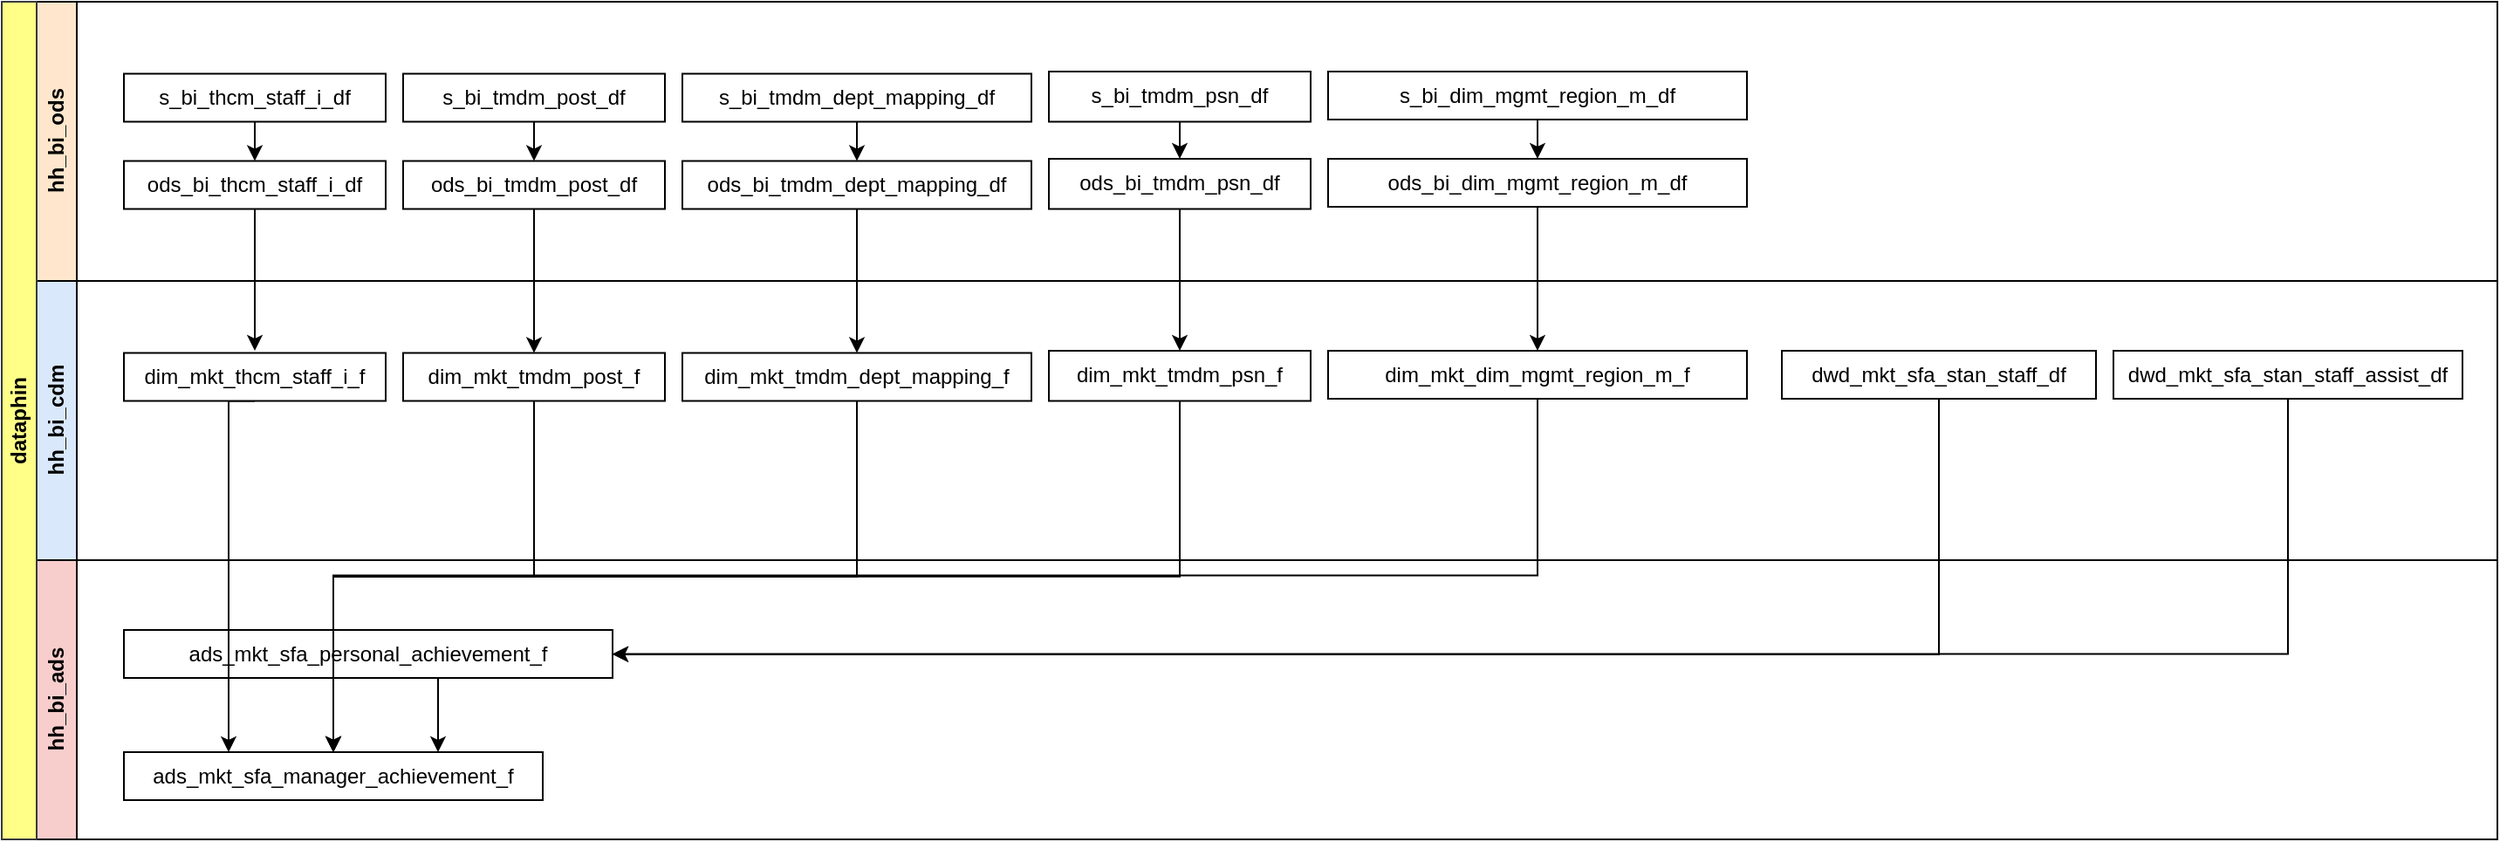 <mxfile version="21.6.2" type="github">
  <diagram name="第 1 页" id="p2k5X2d5aFqdaaYhPEqi">
    <mxGraphModel dx="1134" dy="566" grid="1" gridSize="10" guides="1" tooltips="1" connect="1" arrows="1" fold="1" page="1" pageScale="1" pageWidth="827" pageHeight="1169" math="0" shadow="0">
      <root>
        <mxCell id="0" />
        <mxCell id="1" parent="0" />
        <mxCell id="SWsXJmOZ7wIr2kyGPUlN-3" value="hh_bi_ods" style="swimlane;horizontal=0;whiteSpace=wrap;html=1;fillColor=#ffe6cc;strokeColor=#000000;" vertex="1" parent="1">
          <mxGeometry x="90" y="80" width="1410" height="160" as="geometry" />
        </mxCell>
        <mxCell id="SWsXJmOZ7wIr2kyGPUlN-37" style="edgeStyle=orthogonalEdgeStyle;rounded=0;orthogonalLoop=1;jettySize=auto;html=1;exitX=0.5;exitY=1;exitDx=0;exitDy=0;" edge="1" parent="SWsXJmOZ7wIr2kyGPUlN-3" source="SWsXJmOZ7wIr2kyGPUlN-4">
          <mxGeometry relative="1" as="geometry">
            <mxPoint x="125" y="200" as="targetPoint" />
          </mxGeometry>
        </mxCell>
        <mxCell id="SWsXJmOZ7wIr2kyGPUlN-4" value="ods_bi_thcm_staff_i_df" style="rounded=0;whiteSpace=wrap;html=1;align=center;" vertex="1" parent="SWsXJmOZ7wIr2kyGPUlN-3">
          <mxGeometry x="50" y="91.25" width="150" height="27.5" as="geometry" />
        </mxCell>
        <mxCell id="SWsXJmOZ7wIr2kyGPUlN-5" value="ods_bi_tmdm_post_df" style="rounded=0;whiteSpace=wrap;html=1;align=center;" vertex="1" parent="SWsXJmOZ7wIr2kyGPUlN-3">
          <mxGeometry x="210" y="91.25" width="150" height="27.5" as="geometry" />
        </mxCell>
        <mxCell id="SWsXJmOZ7wIr2kyGPUlN-7" value="ods_bi_tmdm_dept_mapping_df" style="rounded=0;whiteSpace=wrap;html=1;align=center;" vertex="1" parent="SWsXJmOZ7wIr2kyGPUlN-3">
          <mxGeometry x="370" y="91.25" width="200" height="27.5" as="geometry" />
        </mxCell>
        <mxCell id="SWsXJmOZ7wIr2kyGPUlN-9" value="ods_bi_dim_mgmt_region_m_df" style="rounded=0;whiteSpace=wrap;html=1;align=center;" vertex="1" parent="SWsXJmOZ7wIr2kyGPUlN-3">
          <mxGeometry x="740" y="90" width="240" height="27.5" as="geometry" />
        </mxCell>
        <mxCell id="SWsXJmOZ7wIr2kyGPUlN-6" value="ods_bi_tmdm_psn_df" style="rounded=0;whiteSpace=wrap;html=1;align=center;" vertex="1" parent="SWsXJmOZ7wIr2kyGPUlN-3">
          <mxGeometry x="580" y="90" width="150" height="28.75" as="geometry" />
        </mxCell>
        <mxCell id="SWsXJmOZ7wIr2kyGPUlN-15" style="edgeStyle=orthogonalEdgeStyle;rounded=0;orthogonalLoop=1;jettySize=auto;html=1;exitX=0.5;exitY=1;exitDx=0;exitDy=0;entryX=0.5;entryY=0;entryDx=0;entryDy=0;" edge="1" parent="SWsXJmOZ7wIr2kyGPUlN-3" source="SWsXJmOZ7wIr2kyGPUlN-10" target="SWsXJmOZ7wIr2kyGPUlN-4">
          <mxGeometry relative="1" as="geometry" />
        </mxCell>
        <mxCell id="SWsXJmOZ7wIr2kyGPUlN-10" value="s_bi_thcm_staff_i_df" style="rounded=0;whiteSpace=wrap;html=1;align=center;" vertex="1" parent="SWsXJmOZ7wIr2kyGPUlN-3">
          <mxGeometry x="50" y="41.25" width="150" height="27.5" as="geometry" />
        </mxCell>
        <mxCell id="SWsXJmOZ7wIr2kyGPUlN-16" style="edgeStyle=orthogonalEdgeStyle;rounded=0;orthogonalLoop=1;jettySize=auto;html=1;exitX=0.5;exitY=1;exitDx=0;exitDy=0;entryX=0.5;entryY=0;entryDx=0;entryDy=0;" edge="1" parent="SWsXJmOZ7wIr2kyGPUlN-3" source="SWsXJmOZ7wIr2kyGPUlN-11" target="SWsXJmOZ7wIr2kyGPUlN-5">
          <mxGeometry relative="1" as="geometry" />
        </mxCell>
        <mxCell id="SWsXJmOZ7wIr2kyGPUlN-11" value="s_bi_tmdm_post_df" style="rounded=0;whiteSpace=wrap;html=1;align=center;" vertex="1" parent="SWsXJmOZ7wIr2kyGPUlN-3">
          <mxGeometry x="210" y="41.25" width="150" height="27.5" as="geometry" />
        </mxCell>
        <mxCell id="SWsXJmOZ7wIr2kyGPUlN-17" style="edgeStyle=orthogonalEdgeStyle;rounded=0;orthogonalLoop=1;jettySize=auto;html=1;exitX=0.5;exitY=1;exitDx=0;exitDy=0;entryX=0.5;entryY=0;entryDx=0;entryDy=0;" edge="1" parent="SWsXJmOZ7wIr2kyGPUlN-3" source="SWsXJmOZ7wIr2kyGPUlN-12" target="SWsXJmOZ7wIr2kyGPUlN-7">
          <mxGeometry relative="1" as="geometry" />
        </mxCell>
        <mxCell id="SWsXJmOZ7wIr2kyGPUlN-12" value="s_bi_tmdm_dept_mapping_df" style="rounded=0;whiteSpace=wrap;html=1;align=center;" vertex="1" parent="SWsXJmOZ7wIr2kyGPUlN-3">
          <mxGeometry x="370" y="41.25" width="200" height="27.5" as="geometry" />
        </mxCell>
        <mxCell id="SWsXJmOZ7wIr2kyGPUlN-20" style="edgeStyle=orthogonalEdgeStyle;rounded=0;orthogonalLoop=1;jettySize=auto;html=1;exitX=0.5;exitY=1;exitDx=0;exitDy=0;entryX=0.5;entryY=0;entryDx=0;entryDy=0;" edge="1" parent="SWsXJmOZ7wIr2kyGPUlN-3" source="SWsXJmOZ7wIr2kyGPUlN-13" target="SWsXJmOZ7wIr2kyGPUlN-9">
          <mxGeometry relative="1" as="geometry" />
        </mxCell>
        <mxCell id="SWsXJmOZ7wIr2kyGPUlN-13" value="s_bi_dim_mgmt_region_m_df" style="rounded=0;whiteSpace=wrap;html=1;align=center;" vertex="1" parent="SWsXJmOZ7wIr2kyGPUlN-3">
          <mxGeometry x="740" y="40" width="240" height="27.5" as="geometry" />
        </mxCell>
        <mxCell id="SWsXJmOZ7wIr2kyGPUlN-18" style="edgeStyle=orthogonalEdgeStyle;rounded=0;orthogonalLoop=1;jettySize=auto;html=1;exitX=0.5;exitY=1;exitDx=0;exitDy=0;entryX=0.5;entryY=0;entryDx=0;entryDy=0;" edge="1" parent="SWsXJmOZ7wIr2kyGPUlN-3" source="SWsXJmOZ7wIr2kyGPUlN-14" target="SWsXJmOZ7wIr2kyGPUlN-6">
          <mxGeometry relative="1" as="geometry" />
        </mxCell>
        <mxCell id="SWsXJmOZ7wIr2kyGPUlN-14" value="s_bi_tmdm_psn_df" style="rounded=0;whiteSpace=wrap;html=1;align=center;" vertex="1" parent="SWsXJmOZ7wIr2kyGPUlN-3">
          <mxGeometry x="580" y="40" width="150" height="28.75" as="geometry" />
        </mxCell>
        <mxCell id="SWsXJmOZ7wIr2kyGPUlN-38" style="edgeStyle=orthogonalEdgeStyle;rounded=0;orthogonalLoop=1;jettySize=auto;html=1;exitX=0.5;exitY=1;exitDx=0;exitDy=0;entryX=0.5;entryY=0;entryDx=0;entryDy=0;" edge="1" parent="1" source="SWsXJmOZ7wIr2kyGPUlN-5" target="SWsXJmOZ7wIr2kyGPUlN-30">
          <mxGeometry relative="1" as="geometry" />
        </mxCell>
        <mxCell id="SWsXJmOZ7wIr2kyGPUlN-39" style="edgeStyle=orthogonalEdgeStyle;rounded=0;orthogonalLoop=1;jettySize=auto;html=1;exitX=0.5;exitY=1;exitDx=0;exitDy=0;entryX=0.5;entryY=0;entryDx=0;entryDy=0;" edge="1" parent="1" source="SWsXJmOZ7wIr2kyGPUlN-7" target="SWsXJmOZ7wIr2kyGPUlN-32">
          <mxGeometry relative="1" as="geometry" />
        </mxCell>
        <mxCell id="SWsXJmOZ7wIr2kyGPUlN-40" style="edgeStyle=orthogonalEdgeStyle;rounded=0;orthogonalLoop=1;jettySize=auto;html=1;exitX=0.5;exitY=1;exitDx=0;exitDy=0;entryX=0.5;entryY=0;entryDx=0;entryDy=0;" edge="1" parent="1" source="SWsXJmOZ7wIr2kyGPUlN-6" target="SWsXJmOZ7wIr2kyGPUlN-36">
          <mxGeometry relative="1" as="geometry" />
        </mxCell>
        <mxCell id="SWsXJmOZ7wIr2kyGPUlN-41" style="edgeStyle=orthogonalEdgeStyle;rounded=0;orthogonalLoop=1;jettySize=auto;html=1;exitX=0.5;exitY=1;exitDx=0;exitDy=0;entryX=0.5;entryY=0;entryDx=0;entryDy=0;" edge="1" parent="1" source="SWsXJmOZ7wIr2kyGPUlN-9" target="SWsXJmOZ7wIr2kyGPUlN-34">
          <mxGeometry relative="1" as="geometry" />
        </mxCell>
        <mxCell id="SWsXJmOZ7wIr2kyGPUlN-44" value="hh_bi_ads" style="swimlane;horizontal=0;whiteSpace=wrap;html=1;fillColor=#f8cecc;strokeColor=#000000;" vertex="1" parent="1">
          <mxGeometry x="90" y="400" width="1410" height="160" as="geometry" />
        </mxCell>
        <mxCell id="SWsXJmOZ7wIr2kyGPUlN-45" value="ads_mkt_sfa_manager_achievement_f" style="rounded=0;whiteSpace=wrap;html=1;align=center;" vertex="1" parent="SWsXJmOZ7wIr2kyGPUlN-44">
          <mxGeometry x="50" y="110" width="240" height="27.5" as="geometry" />
        </mxCell>
        <mxCell id="SWsXJmOZ7wIr2kyGPUlN-60" style="edgeStyle=orthogonalEdgeStyle;rounded=0;orthogonalLoop=1;jettySize=auto;html=1;exitX=0.5;exitY=1;exitDx=0;exitDy=0;entryX=0.75;entryY=0;entryDx=0;entryDy=0;" edge="1" parent="SWsXJmOZ7wIr2kyGPUlN-44" source="SWsXJmOZ7wIr2kyGPUlN-46" target="SWsXJmOZ7wIr2kyGPUlN-45">
          <mxGeometry relative="1" as="geometry">
            <Array as="points">
              <mxPoint x="230" y="68" />
            </Array>
          </mxGeometry>
        </mxCell>
        <mxCell id="SWsXJmOZ7wIr2kyGPUlN-46" value="ads_mkt_sfa_personal_achievement_f" style="rounded=0;whiteSpace=wrap;html=1;align=center;" vertex="1" parent="SWsXJmOZ7wIr2kyGPUlN-44">
          <mxGeometry x="50" y="40" width="280" height="27.5" as="geometry" />
        </mxCell>
        <mxCell id="SWsXJmOZ7wIr2kyGPUlN-58" style="edgeStyle=orthogonalEdgeStyle;rounded=0;orthogonalLoop=1;jettySize=auto;html=1;exitX=0.5;exitY=1;exitDx=0;exitDy=0;" edge="1" parent="1" source="SWsXJmOZ7wIr2kyGPUlN-43" target="SWsXJmOZ7wIr2kyGPUlN-46">
          <mxGeometry relative="1" as="geometry">
            <Array as="points">
              <mxPoint x="1180" y="454" />
            </Array>
          </mxGeometry>
        </mxCell>
        <mxCell id="SWsXJmOZ7wIr2kyGPUlN-43" value="dwd_mkt_sfa_stan_staff_df" style="rounded=0;whiteSpace=wrap;html=1;align=center;" vertex="1" parent="1">
          <mxGeometry x="1090" y="280" width="180" height="27.5" as="geometry" />
        </mxCell>
        <mxCell id="SWsXJmOZ7wIr2kyGPUlN-61" style="edgeStyle=orthogonalEdgeStyle;rounded=0;orthogonalLoop=1;jettySize=auto;html=1;exitX=0.5;exitY=1;exitDx=0;exitDy=0;entryX=1;entryY=0.5;entryDx=0;entryDy=0;" edge="1" parent="1" source="SWsXJmOZ7wIr2kyGPUlN-42" target="SWsXJmOZ7wIr2kyGPUlN-46">
          <mxGeometry relative="1" as="geometry" />
        </mxCell>
        <mxCell id="SWsXJmOZ7wIr2kyGPUlN-42" value="dwd_mkt_sfa_stan_staff_assist_df" style="rounded=0;whiteSpace=wrap;html=1;align=center;" vertex="1" parent="1">
          <mxGeometry x="1280" y="280" width="200" height="27.5" as="geometry" />
        </mxCell>
        <mxCell id="SWsXJmOZ7wIr2kyGPUlN-52" style="edgeStyle=orthogonalEdgeStyle;rounded=0;orthogonalLoop=1;jettySize=auto;html=1;exitX=0.5;exitY=1;exitDx=0;exitDy=0;entryX=0.25;entryY=0;entryDx=0;entryDy=0;" edge="1" parent="1" source="SWsXJmOZ7wIr2kyGPUlN-28" target="SWsXJmOZ7wIr2kyGPUlN-45">
          <mxGeometry relative="1" as="geometry">
            <Array as="points">
              <mxPoint x="200" y="309" />
            </Array>
          </mxGeometry>
        </mxCell>
        <mxCell id="SWsXJmOZ7wIr2kyGPUlN-53" style="edgeStyle=orthogonalEdgeStyle;rounded=0;orthogonalLoop=1;jettySize=auto;html=1;exitX=0.5;exitY=1;exitDx=0;exitDy=0;entryX=0.5;entryY=0;entryDx=0;entryDy=0;" edge="1" parent="1" source="SWsXJmOZ7wIr2kyGPUlN-30" target="SWsXJmOZ7wIr2kyGPUlN-45">
          <mxGeometry relative="1" as="geometry" />
        </mxCell>
        <mxCell id="SWsXJmOZ7wIr2kyGPUlN-54" style="edgeStyle=orthogonalEdgeStyle;rounded=0;orthogonalLoop=1;jettySize=auto;html=1;exitX=0.5;exitY=1;exitDx=0;exitDy=0;entryX=0.5;entryY=0;entryDx=0;entryDy=0;" edge="1" parent="1" source="SWsXJmOZ7wIr2kyGPUlN-32" target="SWsXJmOZ7wIr2kyGPUlN-45">
          <mxGeometry relative="1" as="geometry" />
        </mxCell>
        <mxCell id="SWsXJmOZ7wIr2kyGPUlN-56" style="edgeStyle=orthogonalEdgeStyle;rounded=0;orthogonalLoop=1;jettySize=auto;html=1;exitX=0.5;exitY=1;exitDx=0;exitDy=0;entryX=0.5;entryY=0;entryDx=0;entryDy=0;" edge="1" parent="1" source="SWsXJmOZ7wIr2kyGPUlN-36" target="SWsXJmOZ7wIr2kyGPUlN-45">
          <mxGeometry relative="1" as="geometry" />
        </mxCell>
        <mxCell id="SWsXJmOZ7wIr2kyGPUlN-57" style="edgeStyle=orthogonalEdgeStyle;rounded=0;orthogonalLoop=1;jettySize=auto;html=1;exitX=0.5;exitY=1;exitDx=0;exitDy=0;entryX=0.5;entryY=0;entryDx=0;entryDy=0;horizontal=1;verticalAlign=middle;fontStyle=0" edge="1" parent="1" source="SWsXJmOZ7wIr2kyGPUlN-34" target="SWsXJmOZ7wIr2kyGPUlN-45">
          <mxGeometry relative="1" as="geometry" />
        </mxCell>
        <mxCell id="SWsXJmOZ7wIr2kyGPUlN-21" value="hh_bi_cdm" style="swimlane;horizontal=0;whiteSpace=wrap;html=1;fillColor=#dae8fc;strokeColor=#000000;" vertex="1" parent="1">
          <mxGeometry x="90" y="240" width="1410" height="160" as="geometry" />
        </mxCell>
        <mxCell id="SWsXJmOZ7wIr2kyGPUlN-28" value="dim_mkt_thcm_staff_i_f" style="rounded=0;whiteSpace=wrap;html=1;align=center;" vertex="1" parent="SWsXJmOZ7wIr2kyGPUlN-21">
          <mxGeometry x="50" y="41.25" width="150" height="27.5" as="geometry" />
        </mxCell>
        <mxCell id="SWsXJmOZ7wIr2kyGPUlN-30" value="dim_mkt_tmdm_post_f" style="rounded=0;whiteSpace=wrap;html=1;align=center;" vertex="1" parent="SWsXJmOZ7wIr2kyGPUlN-21">
          <mxGeometry x="210" y="41.25" width="150" height="27.5" as="geometry" />
        </mxCell>
        <mxCell id="SWsXJmOZ7wIr2kyGPUlN-32" value="dim_mkt_tmdm_dept_mapping_f" style="rounded=0;whiteSpace=wrap;html=1;align=center;" vertex="1" parent="SWsXJmOZ7wIr2kyGPUlN-21">
          <mxGeometry x="370" y="41.25" width="200" height="27.5" as="geometry" />
        </mxCell>
        <mxCell id="SWsXJmOZ7wIr2kyGPUlN-34" value="dim_mkt_dim_mgmt_region_m_f" style="rounded=0;whiteSpace=wrap;html=1;align=center;" vertex="1" parent="SWsXJmOZ7wIr2kyGPUlN-21">
          <mxGeometry x="740" y="40" width="240" height="27.5" as="geometry" />
        </mxCell>
        <mxCell id="SWsXJmOZ7wIr2kyGPUlN-36" value="dim_mkt_tmdm_psn_f" style="rounded=0;whiteSpace=wrap;html=1;align=center;" vertex="1" parent="SWsXJmOZ7wIr2kyGPUlN-21">
          <mxGeometry x="580" y="40" width="150" height="28.75" as="geometry" />
        </mxCell>
        <mxCell id="SWsXJmOZ7wIr2kyGPUlN-64" value="dataphin" style="rounded=0;whiteSpace=wrap;html=1;horizontal=0;fontStyle=1;fillColor=#ffff88;strokeColor=#36393d;" vertex="1" parent="1">
          <mxGeometry x="70" y="80" width="20" height="480" as="geometry" />
        </mxCell>
      </root>
    </mxGraphModel>
  </diagram>
</mxfile>
